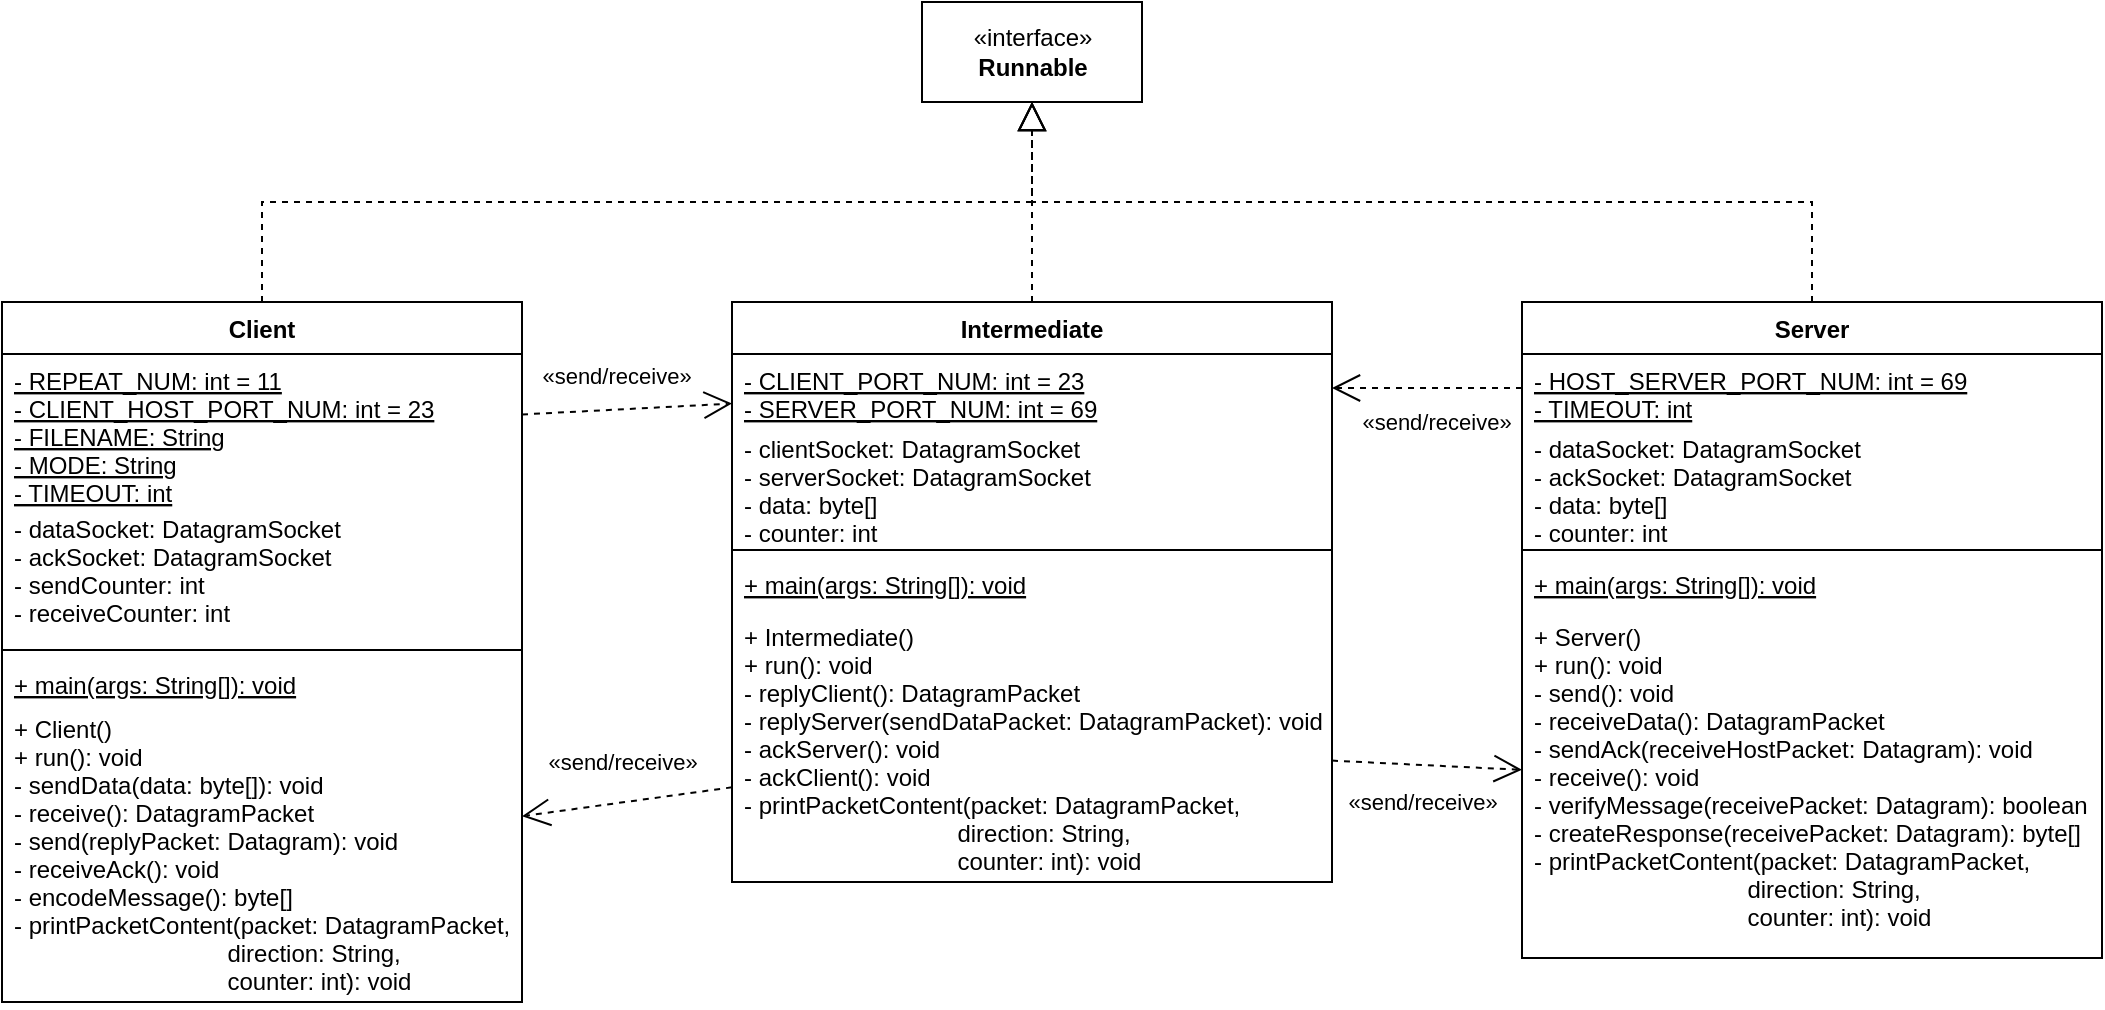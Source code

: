 <mxfile version="20.8.20" type="device"><diagram name="UML-class" id="dCM6QkRdeZ3WyoUlGl6J"><mxGraphModel dx="2090" dy="584" grid="1" gridSize="10" guides="1" tooltips="1" connect="1" arrows="1" fold="1" page="1" pageScale="1" pageWidth="850" pageHeight="1100" math="0" shadow="0"><root><mxCell id="0"/><mxCell id="1" parent="0"/><mxCell id="lHi-mELWxNAjk7QKTjWc-1" value="Client" style="swimlane;fontStyle=1;align=center;verticalAlign=top;childLayout=stackLayout;horizontal=1;startSize=26;horizontalStack=0;resizeParent=1;resizeParentMax=0;resizeLast=0;collapsible=1;marginBottom=0;" parent="1" vertex="1"><mxGeometry x="-100" y="360" width="260" height="350" as="geometry"/></mxCell><mxCell id="lHi-mELWxNAjk7QKTjWc-2" value="- REPEAT_NUM: int = 11&#10;- CLIENT_HOST_PORT_NUM: int = 23&#10;- FILENAME: String&#10;- MODE: String&#10;- TIMEOUT: int" style="text;strokeColor=none;fillColor=none;align=left;verticalAlign=top;spacingLeft=4;spacingRight=4;overflow=hidden;rotatable=0;points=[[0,0.5],[1,0.5]];portConstraint=eastwest;fontStyle=4" parent="lHi-mELWxNAjk7QKTjWc-1" vertex="1"><mxGeometry y="26" width="260" height="74" as="geometry"/></mxCell><mxCell id="lHi-mELWxNAjk7QKTjWc-5" value="- dataSocket: DatagramSocket&#10;- ackSocket: DatagramSocket&#10;- sendCounter: int&#10;- receiveCounter: int" style="text;strokeColor=none;fillColor=none;align=left;verticalAlign=top;spacingLeft=4;spacingRight=4;overflow=hidden;rotatable=0;points=[[0,0.5],[1,0.5]];portConstraint=eastwest;fontStyle=0" parent="lHi-mELWxNAjk7QKTjWc-1" vertex="1"><mxGeometry y="100" width="260" height="70" as="geometry"/></mxCell><mxCell id="lHi-mELWxNAjk7QKTjWc-3" value="" style="line;strokeWidth=1;fillColor=none;align=left;verticalAlign=middle;spacingTop=-1;spacingLeft=3;spacingRight=3;rotatable=0;labelPosition=right;points=[];portConstraint=eastwest;strokeColor=inherit;" parent="lHi-mELWxNAjk7QKTjWc-1" vertex="1"><mxGeometry y="170" width="260" height="8" as="geometry"/></mxCell><mxCell id="lHi-mELWxNAjk7QKTjWc-4" value="+ main(args: String[]): void" style="text;strokeColor=none;fillColor=none;align=left;verticalAlign=top;spacingLeft=4;spacingRight=4;overflow=hidden;rotatable=0;points=[[0,0.5],[1,0.5]];portConstraint=eastwest;fontStyle=4" parent="lHi-mELWxNAjk7QKTjWc-1" vertex="1"><mxGeometry y="178" width="260" height="22" as="geometry"/></mxCell><mxCell id="lHi-mELWxNAjk7QKTjWc-6" value="+ Client()&#10;+ run(): void&#10;- sendData(data: byte[]): void&#10;- receive(): DatagramPacket&#10;- send(replyPacket: Datagram): void&#10;- receiveAck(): void&#10;- encodeMessage(): byte[]&#10;- printPacketContent(packet: DatagramPacket,&#10;                                direction: String,&#10;                                counter: int): void" style="text;strokeColor=none;fillColor=none;align=left;verticalAlign=top;spacingLeft=4;spacingRight=4;overflow=hidden;rotatable=0;points=[[0,0.5],[1,0.5]];portConstraint=eastwest;" parent="lHi-mELWxNAjk7QKTjWc-1" vertex="1"><mxGeometry y="200" width="260" height="150" as="geometry"/></mxCell><mxCell id="lHi-mELWxNAjk7QKTjWc-7" value="Intermediate" style="swimlane;fontStyle=1;align=center;verticalAlign=top;childLayout=stackLayout;horizontal=1;startSize=26;horizontalStack=0;resizeParent=1;resizeParentMax=0;resizeLast=0;collapsible=1;marginBottom=0;" parent="1" vertex="1"><mxGeometry x="265" y="360" width="300" height="290" as="geometry"/></mxCell><mxCell id="lHi-mELWxNAjk7QKTjWc-8" value="- CLIENT_PORT_NUM: int = 23&#10;- SERVER_PORT_NUM: int = 69&#10;" style="text;strokeColor=none;fillColor=none;align=left;verticalAlign=top;spacingLeft=4;spacingRight=4;overflow=hidden;rotatable=0;points=[[0,0.5],[1,0.5]];portConstraint=eastwest;fontStyle=4" parent="lHi-mELWxNAjk7QKTjWc-7" vertex="1"><mxGeometry y="26" width="300" height="34" as="geometry"/></mxCell><mxCell id="lHi-mELWxNAjk7QKTjWc-9" value="- clientSocket: DatagramSocket&#10;- serverSocket: DatagramSocket&#10;- data: byte[]&#10;- counter: int" style="text;strokeColor=none;fillColor=none;align=left;verticalAlign=top;spacingLeft=4;spacingRight=4;overflow=hidden;rotatable=0;points=[[0,0.5],[1,0.5]];portConstraint=eastwest;fontStyle=0" parent="lHi-mELWxNAjk7QKTjWc-7" vertex="1"><mxGeometry y="60" width="300" height="60" as="geometry"/></mxCell><mxCell id="lHi-mELWxNAjk7QKTjWc-10" value="" style="line;strokeWidth=1;fillColor=none;align=left;verticalAlign=middle;spacingTop=-1;spacingLeft=3;spacingRight=3;rotatable=0;labelPosition=right;points=[];portConstraint=eastwest;strokeColor=inherit;" parent="lHi-mELWxNAjk7QKTjWc-7" vertex="1"><mxGeometry y="120" width="300" height="8" as="geometry"/></mxCell><mxCell id="lHi-mELWxNAjk7QKTjWc-11" value="+ main(args: String[]): void" style="text;strokeColor=none;fillColor=none;align=left;verticalAlign=top;spacingLeft=4;spacingRight=4;overflow=hidden;rotatable=0;points=[[0,0.5],[1,0.5]];portConstraint=eastwest;fontStyle=4" parent="lHi-mELWxNAjk7QKTjWc-7" vertex="1"><mxGeometry y="128" width="300" height="26" as="geometry"/></mxCell><mxCell id="lHi-mELWxNAjk7QKTjWc-12" value="+ Intermediate()&#10;+ run(): void&#10;- replyClient(): DatagramPacket&#10;- replyServer(sendDataPacket: DatagramPacket): void&#10;- ackServer(): void&#10;- ackClient(): void&#10;- printPacketContent(packet: DatagramPacket, &#10;                                direction: String, &#10;                                counter: int): void" style="text;strokeColor=none;fillColor=none;align=left;verticalAlign=top;spacingLeft=4;spacingRight=4;overflow=hidden;rotatable=0;points=[[0,0.5],[1,0.5]];portConstraint=eastwest;" parent="lHi-mELWxNAjk7QKTjWc-7" vertex="1"><mxGeometry y="154" width="300" height="136" as="geometry"/></mxCell><mxCell id="lHi-mELWxNAjk7QKTjWc-13" value="Server" style="swimlane;fontStyle=1;align=center;verticalAlign=top;childLayout=stackLayout;horizontal=1;startSize=26;horizontalStack=0;resizeParent=1;resizeParentMax=0;resizeLast=0;collapsible=1;marginBottom=0;" parent="1" vertex="1"><mxGeometry x="660" y="360" width="290" height="328" as="geometry"/></mxCell><mxCell id="lHi-mELWxNAjk7QKTjWc-14" value="- HOST_SERVER_PORT_NUM: int = 69&#10;- TIMEOUT: int" style="text;strokeColor=none;fillColor=none;align=left;verticalAlign=top;spacingLeft=4;spacingRight=4;overflow=hidden;rotatable=0;points=[[0,0.5],[1,0.5]];portConstraint=eastwest;fontStyle=4" parent="lHi-mELWxNAjk7QKTjWc-13" vertex="1"><mxGeometry y="26" width="290" height="34" as="geometry"/></mxCell><mxCell id="lHi-mELWxNAjk7QKTjWc-15" value="- dataSocket: DatagramSocket&#10;- ackSocket: DatagramSocket&#10;- data: byte[]&#10;- counter: int" style="text;strokeColor=none;fillColor=none;align=left;verticalAlign=top;spacingLeft=4;spacingRight=4;overflow=hidden;rotatable=0;points=[[0,0.5],[1,0.5]];portConstraint=eastwest;fontStyle=0" parent="lHi-mELWxNAjk7QKTjWc-13" vertex="1"><mxGeometry y="60" width="290" height="60" as="geometry"/></mxCell><mxCell id="lHi-mELWxNAjk7QKTjWc-16" value="" style="line;strokeWidth=1;fillColor=none;align=left;verticalAlign=middle;spacingTop=-1;spacingLeft=3;spacingRight=3;rotatable=0;labelPosition=right;points=[];portConstraint=eastwest;strokeColor=inherit;" parent="lHi-mELWxNAjk7QKTjWc-13" vertex="1"><mxGeometry y="120" width="290" height="8" as="geometry"/></mxCell><mxCell id="lHi-mELWxNAjk7QKTjWc-17" value="+ main(args: String[]): void" style="text;strokeColor=none;fillColor=none;align=left;verticalAlign=top;spacingLeft=4;spacingRight=4;overflow=hidden;rotatable=0;points=[[0,0.5],[1,0.5]];portConstraint=eastwest;fontStyle=4" parent="lHi-mELWxNAjk7QKTjWc-13" vertex="1"><mxGeometry y="128" width="290" height="26" as="geometry"/></mxCell><mxCell id="lHi-mELWxNAjk7QKTjWc-18" value="+ Server()&#10;+ run(): void&#10;- send(): void&#10;- receiveData(): DatagramPacket&#10;- sendAck(receiveHostPacket: Datagram): void&#10;- receive(): void&#10;- verifyMessage(receivePacket: Datagram): boolean&#10;- createResponse(receivePacket: Datagram): byte[]&#10;- printPacketContent(packet: DatagramPacket, &#10;                                direction: String, &#10;                                counter: int): void" style="text;strokeColor=none;fillColor=none;align=left;verticalAlign=top;spacingLeft=4;spacingRight=4;overflow=hidden;rotatable=0;points=[[0,0.5],[1,0.5]];portConstraint=eastwest;" parent="lHi-mELWxNAjk7QKTjWc-13" vertex="1"><mxGeometry y="154" width="290" height="174" as="geometry"/></mxCell><mxCell id="lHi-mELWxNAjk7QKTjWc-19" value="«send/receive»" style="endArrow=open;endSize=12;dashed=1;html=1;rounded=0;" parent="1" source="lHi-mELWxNAjk7QKTjWc-2" target="lHi-mELWxNAjk7QKTjWc-8" edge="1"><mxGeometry x="-0.086" y="17" width="160" relative="1" as="geometry"><mxPoint x="170" y="490" as="sourcePoint"/><mxPoint x="260" y="480" as="targetPoint"/><mxPoint as="offset"/></mxGeometry></mxCell><mxCell id="lHi-mELWxNAjk7QKTjWc-25" value="«send/receive»" style="endArrow=open;endSize=12;dashed=1;html=1;rounded=0;" parent="1" source="lHi-mELWxNAjk7QKTjWc-12" target="lHi-mELWxNAjk7QKTjWc-6" edge="1"><mxGeometry x="-0.004" y="-20" width="160" relative="1" as="geometry"><mxPoint x="265" y="630" as="sourcePoint"/><mxPoint x="165" y="630" as="targetPoint"/><mxPoint as="offset"/></mxGeometry></mxCell><mxCell id="u36XPOjQj9PNg0ME_qYb-1" value="«interface»&lt;br&gt;&lt;b&gt;Runnable&lt;/b&gt;" style="html=1;" vertex="1" parent="1"><mxGeometry x="360" y="210" width="110" height="50" as="geometry"/></mxCell><mxCell id="u36XPOjQj9PNg0ME_qYb-3" value="" style="endArrow=block;dashed=1;endFill=0;endSize=12;html=1;rounded=0;" edge="1" parent="1" source="lHi-mELWxNAjk7QKTjWc-7" target="u36XPOjQj9PNg0ME_qYb-1"><mxGeometry width="160" relative="1" as="geometry"><mxPoint x="550" y="500" as="sourcePoint"/><mxPoint x="710" y="500" as="targetPoint"/></mxGeometry></mxCell><mxCell id="u36XPOjQj9PNg0ME_qYb-4" value="" style="endArrow=block;dashed=1;endFill=0;endSize=12;html=1;rounded=0;edgeStyle=elbowEdgeStyle;elbow=vertical;" edge="1" parent="1" source="lHi-mELWxNAjk7QKTjWc-13" target="u36XPOjQj9PNg0ME_qYb-1"><mxGeometry width="160" relative="1" as="geometry"><mxPoint x="431" y="370" as="sourcePoint"/><mxPoint x="434" y="250" as="targetPoint"/></mxGeometry></mxCell><mxCell id="u36XPOjQj9PNg0ME_qYb-5" value="" style="endArrow=block;dashed=1;endFill=0;endSize=12;html=1;rounded=0;edgeStyle=elbowEdgeStyle;elbow=vertical;" edge="1" parent="1" source="lHi-mELWxNAjk7QKTjWc-1" target="u36XPOjQj9PNg0ME_qYb-1"><mxGeometry width="160" relative="1" as="geometry"><mxPoint x="680" y="432" as="sourcePoint"/><mxPoint x="465" y="250" as="targetPoint"/></mxGeometry></mxCell><mxCell id="lHi-mELWxNAjk7QKTjWc-23" value="«send/receive»" style="endArrow=open;endSize=12;dashed=1;html=1;rounded=0;" parent="1" source="lHi-mELWxNAjk7QKTjWc-14" target="lHi-mELWxNAjk7QKTjWc-8" edge="1"><mxGeometry x="-0.08" y="17" width="160" relative="1" as="geometry"><mxPoint x="660" y="440" as="sourcePoint"/><mxPoint x="590" y="440" as="targetPoint"/><mxPoint as="offset"/></mxGeometry></mxCell><mxCell id="lHi-mELWxNAjk7QKTjWc-24" value="«send/receive»" style="endArrow=open;endSize=12;dashed=1;html=1;rounded=0;" parent="1" source="lHi-mELWxNAjk7QKTjWc-12" target="lHi-mELWxNAjk7QKTjWc-18" edge="1"><mxGeometry x="-0.034" y="-18" width="160" relative="1" as="geometry"><mxPoint x="580" y="580" as="sourcePoint"/><mxPoint x="660" y="580" as="targetPoint"/><mxPoint as="offset"/></mxGeometry></mxCell></root></mxGraphModel></diagram></mxfile>